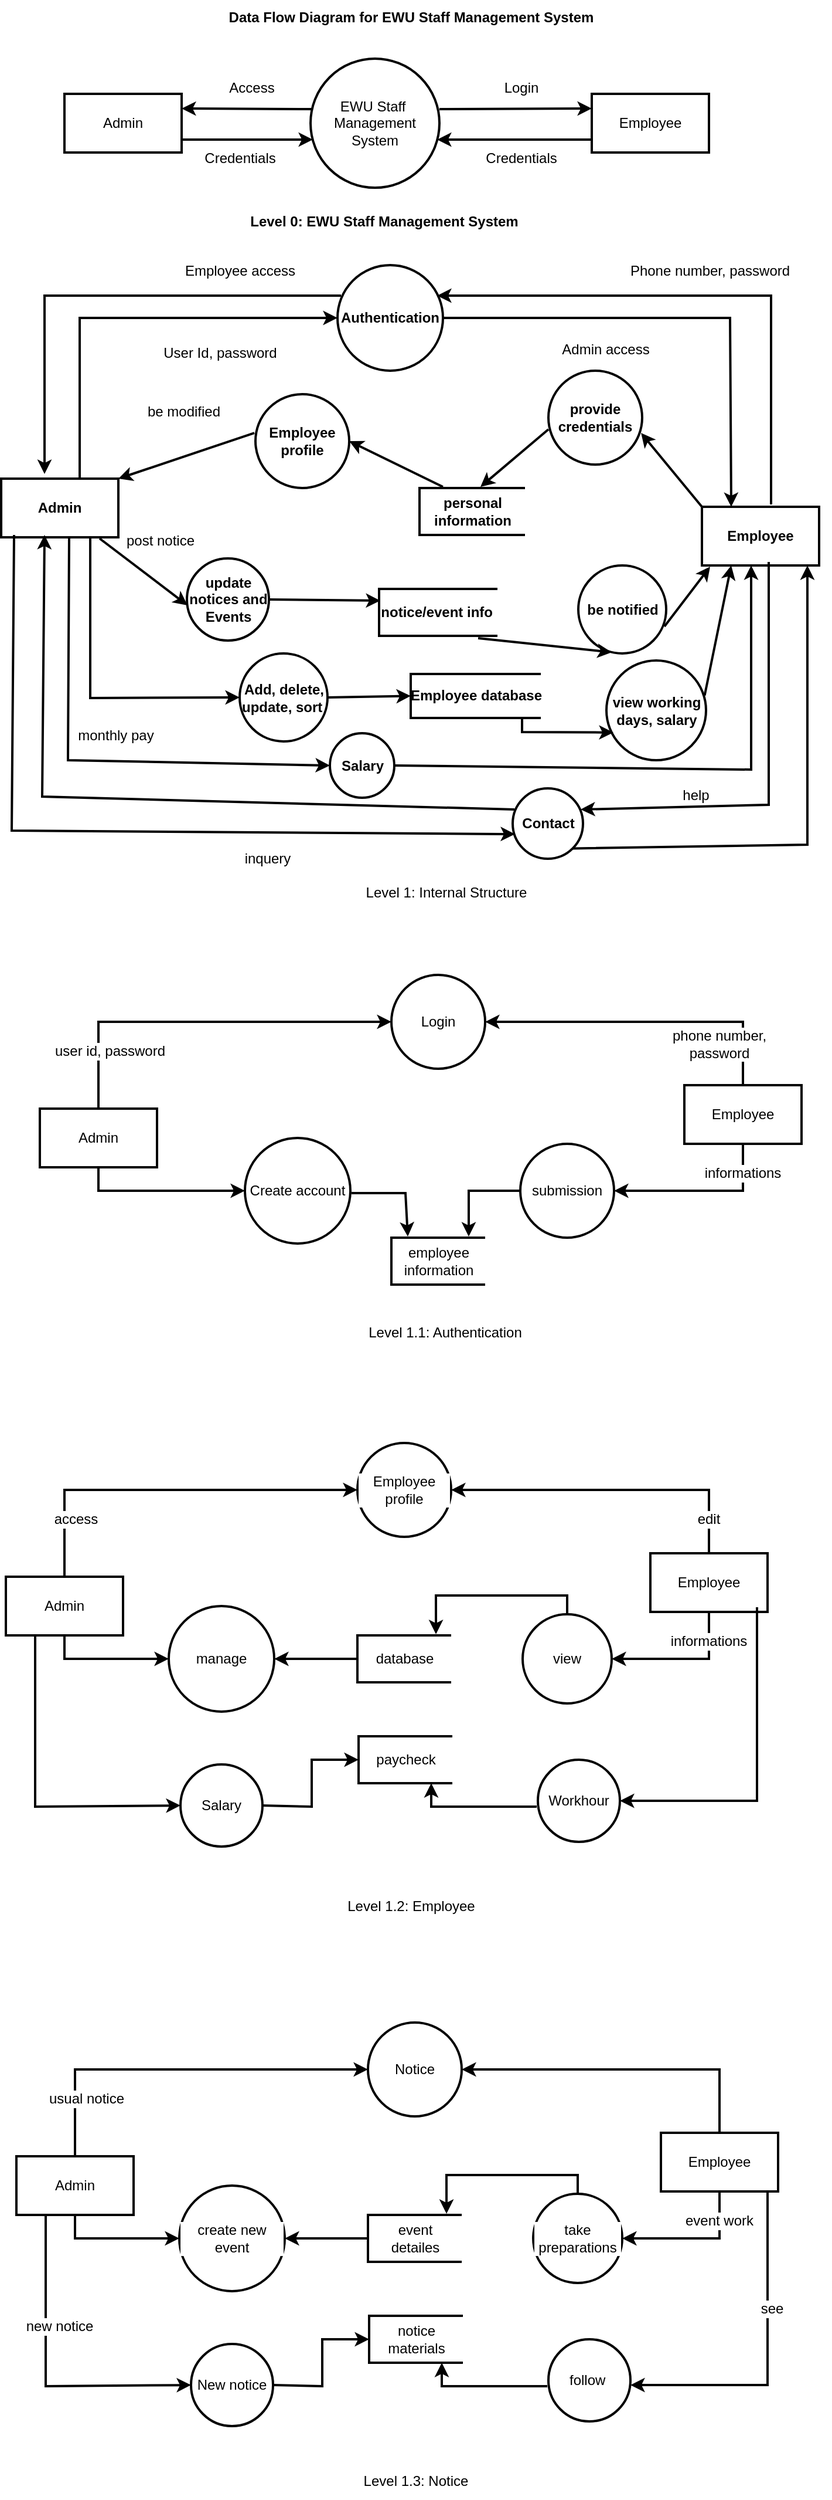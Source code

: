 <mxfile version="20.8.5" type="device"><diagram id="gzawYvTwqg9PDljMeigc" name="Page-1"><mxGraphModel dx="880" dy="484" grid="0" gridSize="10" guides="1" tooltips="1" connect="1" arrows="1" fold="1" page="0" pageScale="1" pageWidth="827" pageHeight="1169" math="0" shadow="0"><root><mxCell id="0"/><mxCell id="1" parent="0"/><mxCell id="WjV7k6JQDoXVf6WqSaUS-1" value="EWU Staff&amp;nbsp;&lt;br&gt;Management&lt;br&gt;System" style="ellipse;whiteSpace=wrap;html=1;aspect=fixed;strokeWidth=2;" parent="1" vertex="1"><mxGeometry x="349" y="80" width="110" height="110" as="geometry"/></mxCell><mxCell id="WjV7k6JQDoXVf6WqSaUS-2" value="Admin" style="rounded=0;whiteSpace=wrap;html=1;strokeWidth=2;" parent="1" vertex="1"><mxGeometry x="139" y="110" width="100" height="50" as="geometry"/></mxCell><mxCell id="WjV7k6JQDoXVf6WqSaUS-3" value="Employee" style="rounded=0;whiteSpace=wrap;html=1;strokeWidth=2;" parent="1" vertex="1"><mxGeometry x="589" y="110" width="100" height="50" as="geometry"/></mxCell><mxCell id="WjV7k6JQDoXVf6WqSaUS-4" value="" style="endArrow=classic;html=1;rounded=0;entryX=1;entryY=0.25;entryDx=0;entryDy=0;exitX=0.009;exitY=0.391;exitDx=0;exitDy=0;exitPerimeter=0;strokeWidth=2;" parent="1" source="WjV7k6JQDoXVf6WqSaUS-1" target="WjV7k6JQDoXVf6WqSaUS-2" edge="1"><mxGeometry width="50" height="50" relative="1" as="geometry"><mxPoint x="239" y="230" as="sourcePoint"/><mxPoint x="289" y="180" as="targetPoint"/></mxGeometry></mxCell><mxCell id="WjV7k6JQDoXVf6WqSaUS-5" value="" style="endArrow=classic;html=1;rounded=0;entryX=0;entryY=0.627;entryDx=0;entryDy=0;entryPerimeter=0;strokeWidth=2;" parent="1" edge="1"><mxGeometry width="50" height="50" relative="1" as="geometry"><mxPoint x="239" y="149" as="sourcePoint"/><mxPoint x="351" y="148.97" as="targetPoint"/></mxGeometry></mxCell><mxCell id="WjV7k6JQDoXVf6WqSaUS-6" value="" style="endArrow=classic;html=1;rounded=0;exitX=1.018;exitY=0.391;exitDx=0;exitDy=0;entryX=0;entryY=0.25;entryDx=0;entryDy=0;exitPerimeter=0;strokeWidth=2;" parent="1" target="WjV7k6JQDoXVf6WqSaUS-3" edge="1"><mxGeometry width="50" height="50" relative="1" as="geometry"><mxPoint x="458.98" y="123.01" as="sourcePoint"/><mxPoint x="587" y="122.5" as="targetPoint"/></mxGeometry></mxCell><mxCell id="WjV7k6JQDoXVf6WqSaUS-7" value="" style="endArrow=classic;html=1;rounded=0;entryX=1.009;entryY=0.636;entryDx=0;entryDy=0;entryPerimeter=0;strokeWidth=2;" parent="1" edge="1"><mxGeometry width="50" height="50" relative="1" as="geometry"><mxPoint x="589" y="149" as="sourcePoint"/><mxPoint x="456.99" y="148.96" as="targetPoint"/></mxGeometry></mxCell><mxCell id="WjV7k6JQDoXVf6WqSaUS-8" value="Access" style="text;strokeColor=none;align=center;fillColor=none;html=1;verticalAlign=middle;whiteSpace=wrap;rounded=0;strokeWidth=2;" parent="1" vertex="1"><mxGeometry x="269" y="90" width="60" height="30" as="geometry"/></mxCell><mxCell id="WjV7k6JQDoXVf6WqSaUS-9" value="Credentials" style="text;strokeColor=none;align=center;fillColor=none;html=1;verticalAlign=middle;whiteSpace=wrap;rounded=0;strokeWidth=2;" parent="1" vertex="1"><mxGeometry x="259" y="150" width="60" height="30" as="geometry"/></mxCell><mxCell id="WjV7k6JQDoXVf6WqSaUS-10" value="Credentials" style="text;strokeColor=none;align=center;fillColor=none;html=1;verticalAlign=middle;whiteSpace=wrap;rounded=0;strokeWidth=2;" parent="1" vertex="1"><mxGeometry x="499" y="150" width="60" height="30" as="geometry"/></mxCell><mxCell id="WjV7k6JQDoXVf6WqSaUS-11" value="Login" style="text;strokeColor=none;align=center;fillColor=none;html=1;verticalAlign=middle;whiteSpace=wrap;rounded=0;strokeWidth=2;" parent="1" vertex="1"><mxGeometry x="499" y="90" width="60" height="30" as="geometry"/></mxCell><mxCell id="WjV7k6JQDoXVf6WqSaUS-12" value="&lt;b&gt;Level 0: EWU Staff Management System&lt;/b&gt;" style="text;strokeColor=none;align=center;fillColor=none;html=1;verticalAlign=middle;whiteSpace=wrap;rounded=0;strokeWidth=2;" parent="1" vertex="1"><mxGeometry x="257" y="204" width="310" height="30" as="geometry"/></mxCell><mxCell id="IpcoYIFXdkJdbdmJasWu-25" value="Admin" style="rounded=0;whiteSpace=wrap;html=1;strokeWidth=2;" parent="1" vertex="1"><mxGeometry x="118" y="975" width="100" height="50" as="geometry"/></mxCell><mxCell id="IpcoYIFXdkJdbdmJasWu-31" value="Level 1.1: Authentication" style="text;strokeColor=none;align=center;fillColor=none;html=1;verticalAlign=middle;whiteSpace=wrap;rounded=0;strokeWidth=2;" parent="1" vertex="1"><mxGeometry x="309" y="1151" width="310" height="30" as="geometry"/></mxCell><mxCell id="IpcoYIFXdkJdbdmJasWu-58" value="Login" style="ellipse;whiteSpace=wrap;html=1;aspect=fixed;labelBackgroundColor=#FFFFFF;strokeWidth=2;" parent="1" vertex="1"><mxGeometry x="418" y="861" width="80" height="80" as="geometry"/></mxCell><mxCell id="IpcoYIFXdkJdbdmJasWu-59" value="Create account" style="ellipse;whiteSpace=wrap;html=1;aspect=fixed;labelBackgroundColor=#FFFFFF;strokeWidth=2;" parent="1" vertex="1"><mxGeometry x="293" y="1000" width="90" height="90" as="geometry"/></mxCell><mxCell id="IpcoYIFXdkJdbdmJasWu-60" value="Employee" style="rounded=0;whiteSpace=wrap;html=1;strokeWidth=2;" parent="1" vertex="1"><mxGeometry x="668" y="955" width="100" height="50" as="geometry"/></mxCell><mxCell id="IpcoYIFXdkJdbdmJasWu-61" value="" style="endArrow=classic;html=1;rounded=0;exitX=0.5;exitY=0;exitDx=0;exitDy=0;entryX=0;entryY=0.5;entryDx=0;entryDy=0;strokeWidth=2;" parent="1" source="IpcoYIFXdkJdbdmJasWu-25" target="IpcoYIFXdkJdbdmJasWu-58" edge="1"><mxGeometry width="50" height="50" relative="1" as="geometry"><mxPoint x="248" y="1105" as="sourcePoint"/><mxPoint x="358" y="925" as="targetPoint"/><Array as="points"><mxPoint x="168" y="901"/></Array></mxGeometry></mxCell><mxCell id="IpcoYIFXdkJdbdmJasWu-62" value="" style="endArrow=classic;html=1;rounded=0;exitX=0.5;exitY=1;exitDx=0;exitDy=0;entryX=0;entryY=0.5;entryDx=0;entryDy=0;strokeWidth=2;" parent="1" source="IpcoYIFXdkJdbdmJasWu-25" target="IpcoYIFXdkJdbdmJasWu-59" edge="1"><mxGeometry width="50" height="50" relative="1" as="geometry"><mxPoint x="156" y="1135" as="sourcePoint"/><mxPoint x="236" y="1085" as="targetPoint"/><Array as="points"><mxPoint x="168" y="1045"/></Array></mxGeometry></mxCell><mxCell id="IpcoYIFXdkJdbdmJasWu-63" value="" style="endArrow=classic;html=1;rounded=0;exitX=0.5;exitY=1;exitDx=0;exitDy=0;entryX=1;entryY=0.5;entryDx=0;entryDy=0;strokeWidth=2;" parent="1" source="IpcoYIFXdkJdbdmJasWu-60" target="IpcoYIFXdkJdbdmJasWu-67" edge="1"><mxGeometry width="50" height="50" relative="1" as="geometry"><mxPoint x="706" y="1140" as="sourcePoint"/><mxPoint x="786" y="1090" as="targetPoint"/><Array as="points"><mxPoint x="718" y="1045"/></Array></mxGeometry></mxCell><mxCell id="IpcoYIFXdkJdbdmJasWu-64" value="" style="endArrow=classic;html=1;rounded=0;strokeWidth=2;" parent="1" edge="1"><mxGeometry width="50" height="50" relative="1" as="geometry"><mxPoint x="430" y="1047" as="sourcePoint"/><mxPoint x="432" y="1084" as="targetPoint"/><Array as="points"><mxPoint x="384" y="1047"/><mxPoint x="430" y="1047"/></Array></mxGeometry></mxCell><mxCell id="IpcoYIFXdkJdbdmJasWu-65" value="user id, password" style="text;strokeColor=none;align=center;fillColor=none;html=1;verticalAlign=middle;whiteSpace=wrap;rounded=0;labelBackgroundColor=#FFFFFF;strokeWidth=2;" parent="1" vertex="1"><mxGeometry x="128" y="911" width="100" height="30" as="geometry"/></mxCell><mxCell id="IpcoYIFXdkJdbdmJasWu-67" value="submission" style="ellipse;whiteSpace=wrap;html=1;aspect=fixed;labelBackgroundColor=#FFFFFF;strokeWidth=2;" parent="1" vertex="1"><mxGeometry x="528" y="1005" width="80" height="80" as="geometry"/></mxCell><mxCell id="IpcoYIFXdkJdbdmJasWu-68" value="employee &lt;br&gt;information" style="strokeWidth=2;html=1;shape=mxgraph.flowchart.annotation_1;align=center;pointerEvents=1;labelBackgroundColor=#FFFFFF;" parent="1" vertex="1"><mxGeometry x="418" y="1085" width="80" height="40" as="geometry"/></mxCell><mxCell id="IpcoYIFXdkJdbdmJasWu-69" value="" style="endArrow=classic;html=1;rounded=0;entryX=0.825;entryY=-0.025;entryDx=0;entryDy=0;entryPerimeter=0;exitX=0;exitY=0.5;exitDx=0;exitDy=0;strokeWidth=2;" parent="1" source="IpcoYIFXdkJdbdmJasWu-67" target="IpcoYIFXdkJdbdmJasWu-68" edge="1"><mxGeometry width="50" height="50" relative="1" as="geometry"><mxPoint x="166" y="1175" as="sourcePoint"/><mxPoint x="246" y="1125" as="targetPoint"/><Array as="points"><mxPoint x="484" y="1045"/></Array></mxGeometry></mxCell><mxCell id="IpcoYIFXdkJdbdmJasWu-70" value="" style="endArrow=classic;html=1;rounded=0;exitX=0.5;exitY=0;exitDx=0;exitDy=0;entryX=1;entryY=0.5;entryDx=0;entryDy=0;strokeWidth=2;" parent="1" source="IpcoYIFXdkJdbdmJasWu-60" target="IpcoYIFXdkJdbdmJasWu-58" edge="1"><mxGeometry width="50" height="50" relative="1" as="geometry"><mxPoint x="606" y="885" as="sourcePoint"/><mxPoint x="656" y="835" as="targetPoint"/><Array as="points"><mxPoint x="718" y="901"/></Array></mxGeometry></mxCell><mxCell id="IpcoYIFXdkJdbdmJasWu-71" value="phone number, password" style="text;strokeColor=none;align=center;fillColor=none;html=1;verticalAlign=middle;whiteSpace=wrap;rounded=0;labelBackgroundColor=#FFFFFF;strokeWidth=2;" parent="1" vertex="1"><mxGeometry x="648" y="905" width="100" height="30" as="geometry"/></mxCell><mxCell id="IpcoYIFXdkJdbdmJasWu-72" value="informations" style="text;strokeColor=none;align=center;fillColor=none;html=1;verticalAlign=middle;whiteSpace=wrap;rounded=0;labelBackgroundColor=#FFFFFF;strokeWidth=2;" parent="1" vertex="1"><mxGeometry x="668" y="1015" width="100" height="30" as="geometry"/></mxCell><mxCell id="IpcoYIFXdkJdbdmJasWu-74" value="Admin" style="rounded=0;whiteSpace=wrap;html=1;strokeWidth=2;" parent="1" vertex="1"><mxGeometry x="89" y="1374" width="100" height="50" as="geometry"/></mxCell><mxCell id="IpcoYIFXdkJdbdmJasWu-75" value="Level 1.2: Employee" style="text;strokeColor=none;align=center;fillColor=none;html=1;verticalAlign=middle;whiteSpace=wrap;rounded=0;strokeWidth=2;" parent="1" vertex="1"><mxGeometry x="335" y="1640" width="200" height="30" as="geometry"/></mxCell><mxCell id="IpcoYIFXdkJdbdmJasWu-76" value="Employee profile" style="ellipse;whiteSpace=wrap;html=1;aspect=fixed;labelBackgroundColor=#FFFFFF;strokeWidth=2;" parent="1" vertex="1"><mxGeometry x="389" y="1260" width="80" height="80" as="geometry"/></mxCell><mxCell id="IpcoYIFXdkJdbdmJasWu-77" value="manage" style="ellipse;whiteSpace=wrap;html=1;aspect=fixed;labelBackgroundColor=#FFFFFF;strokeWidth=2;" parent="1" vertex="1"><mxGeometry x="228" y="1399" width="90" height="90" as="geometry"/></mxCell><mxCell id="IpcoYIFXdkJdbdmJasWu-78" value="Employee" style="rounded=0;whiteSpace=wrap;html=1;strokeWidth=2;" parent="1" vertex="1"><mxGeometry x="639" y="1354" width="100" height="50" as="geometry"/></mxCell><mxCell id="IpcoYIFXdkJdbdmJasWu-79" value="" style="endArrow=classic;html=1;rounded=0;exitX=0.5;exitY=0;exitDx=0;exitDy=0;entryX=0;entryY=0.5;entryDx=0;entryDy=0;strokeWidth=2;" parent="1" source="IpcoYIFXdkJdbdmJasWu-74" target="IpcoYIFXdkJdbdmJasWu-76" edge="1"><mxGeometry width="50" height="50" relative="1" as="geometry"><mxPoint x="219" y="1504" as="sourcePoint"/><mxPoint x="329" y="1324" as="targetPoint"/><Array as="points"><mxPoint x="139" y="1300"/></Array></mxGeometry></mxCell><mxCell id="IpcoYIFXdkJdbdmJasWu-80" value="" style="endArrow=classic;html=1;rounded=0;exitX=0.5;exitY=1;exitDx=0;exitDy=0;entryX=0;entryY=0.5;entryDx=0;entryDy=0;strokeWidth=2;" parent="1" source="IpcoYIFXdkJdbdmJasWu-74" target="IpcoYIFXdkJdbdmJasWu-77" edge="1"><mxGeometry width="50" height="50" relative="1" as="geometry"><mxPoint x="127" y="1534" as="sourcePoint"/><mxPoint x="207" y="1484" as="targetPoint"/><Array as="points"><mxPoint x="139" y="1444"/></Array></mxGeometry></mxCell><mxCell id="IpcoYIFXdkJdbdmJasWu-81" value="" style="endArrow=classic;html=1;rounded=0;exitX=0.5;exitY=1;exitDx=0;exitDy=0;entryX=1;entryY=0.5;entryDx=0;entryDy=0;strokeWidth=2;" parent="1" source="IpcoYIFXdkJdbdmJasWu-78" target="IpcoYIFXdkJdbdmJasWu-84" edge="1"><mxGeometry width="50" height="50" relative="1" as="geometry"><mxPoint x="677" y="1539" as="sourcePoint"/><mxPoint x="757" y="1489" as="targetPoint"/><Array as="points"><mxPoint x="689" y="1444"/></Array></mxGeometry></mxCell><mxCell id="IpcoYIFXdkJdbdmJasWu-82" value="" style="endArrow=classic;html=1;rounded=0;entryX=1;entryY=0.5;entryDx=0;entryDy=0;exitX=0;exitY=0.5;exitDx=0;exitDy=0;exitPerimeter=0;strokeWidth=2;" parent="1" source="IpcoYIFXdkJdbdmJasWu-85" target="IpcoYIFXdkJdbdmJasWu-77" edge="1"><mxGeometry width="50" height="50" relative="1" as="geometry"><mxPoint x="401" y="1444" as="sourcePoint"/><mxPoint x="329" y="1524" as="targetPoint"/><Array as="points"/></mxGeometry></mxCell><mxCell id="IpcoYIFXdkJdbdmJasWu-83" value="access" style="text;strokeColor=none;align=center;fillColor=none;html=1;verticalAlign=middle;whiteSpace=wrap;rounded=0;labelBackgroundColor=#FFFFFF;strokeWidth=2;" parent="1" vertex="1"><mxGeometry x="99" y="1310" width="100" height="30" as="geometry"/></mxCell><mxCell id="IpcoYIFXdkJdbdmJasWu-84" value="view" style="ellipse;whiteSpace=wrap;html=1;aspect=fixed;labelBackgroundColor=#FFFFFF;strokeWidth=2;" parent="1" vertex="1"><mxGeometry x="530" y="1406" width="76" height="76" as="geometry"/></mxCell><mxCell id="IpcoYIFXdkJdbdmJasWu-85" value="database" style="strokeWidth=2;html=1;shape=mxgraph.flowchart.annotation_1;align=center;pointerEvents=1;labelBackgroundColor=#FFFFFF;" parent="1" vertex="1"><mxGeometry x="389" y="1424" width="80" height="40" as="geometry"/></mxCell><mxCell id="IpcoYIFXdkJdbdmJasWu-86" value="" style="endArrow=classic;html=1;rounded=0;exitX=0.5;exitY=0;exitDx=0;exitDy=0;entryX=0.838;entryY=-0.025;entryDx=0;entryDy=0;entryPerimeter=0;strokeWidth=2;" parent="1" source="IpcoYIFXdkJdbdmJasWu-84" target="IpcoYIFXdkJdbdmJasWu-85" edge="1"><mxGeometry width="50" height="50" relative="1" as="geometry"><mxPoint x="137" y="1574" as="sourcePoint"/><mxPoint x="480" y="1460" as="targetPoint"/><Array as="points"><mxPoint x="568" y="1390"/><mxPoint x="456" y="1390"/></Array></mxGeometry></mxCell><mxCell id="IpcoYIFXdkJdbdmJasWu-87" value="" style="endArrow=classic;html=1;rounded=0;exitX=0.5;exitY=0;exitDx=0;exitDy=0;entryX=1;entryY=0.5;entryDx=0;entryDy=0;strokeWidth=2;" parent="1" source="IpcoYIFXdkJdbdmJasWu-78" target="IpcoYIFXdkJdbdmJasWu-76" edge="1"><mxGeometry width="50" height="50" relative="1" as="geometry"><mxPoint x="577" y="1284" as="sourcePoint"/><mxPoint x="627" y="1234" as="targetPoint"/><Array as="points"><mxPoint x="689" y="1300"/></Array></mxGeometry></mxCell><mxCell id="IpcoYIFXdkJdbdmJasWu-88" value="edit" style="text;strokeColor=none;align=center;fillColor=none;html=1;verticalAlign=middle;whiteSpace=wrap;rounded=0;labelBackgroundColor=#FFFFFF;strokeWidth=2;" parent="1" vertex="1"><mxGeometry x="639" y="1310" width="100" height="30" as="geometry"/></mxCell><mxCell id="IpcoYIFXdkJdbdmJasWu-89" value="informations" style="text;strokeColor=none;align=center;fillColor=none;html=1;verticalAlign=middle;whiteSpace=wrap;rounded=0;labelBackgroundColor=#FFFFFF;strokeWidth=2;" parent="1" vertex="1"><mxGeometry x="639" y="1414" width="100" height="30" as="geometry"/></mxCell><mxCell id="IpcoYIFXdkJdbdmJasWu-90" value="paycheck" style="strokeWidth=2;html=1;shape=mxgraph.flowchart.annotation_1;align=center;pointerEvents=1;labelBackgroundColor=#FFFFFF;" parent="1" vertex="1"><mxGeometry x="390" y="1510" width="80" height="40" as="geometry"/></mxCell><mxCell id="IpcoYIFXdkJdbdmJasWu-91" value="Salary" style="ellipse;whiteSpace=wrap;html=1;aspect=fixed;labelBackgroundColor=#FFFFFF;strokeWidth=2;" parent="1" vertex="1"><mxGeometry x="238" y="1534" width="70" height="70" as="geometry"/></mxCell><mxCell id="IpcoYIFXdkJdbdmJasWu-92" value="Workhour" style="ellipse;whiteSpace=wrap;html=1;aspect=fixed;labelBackgroundColor=#FFFFFF;strokeWidth=2;" parent="1" vertex="1"><mxGeometry x="543" y="1530" width="70" height="70" as="geometry"/></mxCell><mxCell id="IpcoYIFXdkJdbdmJasWu-93" value="" style="endArrow=classic;html=1;rounded=0;exitX=0.25;exitY=1;exitDx=0;exitDy=0;entryX=0;entryY=0.5;entryDx=0;entryDy=0;strokeWidth=2;" parent="1" source="IpcoYIFXdkJdbdmJasWu-74" target="IpcoYIFXdkJdbdmJasWu-91" edge="1"><mxGeometry width="50" height="50" relative="1" as="geometry"><mxPoint x="50" y="1600" as="sourcePoint"/><mxPoint x="70" y="1540" as="targetPoint"/><Array as="points"><mxPoint x="114" y="1570"/></Array></mxGeometry></mxCell><mxCell id="IpcoYIFXdkJdbdmJasWu-94" value="" style="endArrow=classic;html=1;rounded=0;entryX=1;entryY=0.5;entryDx=0;entryDy=0;strokeWidth=2;" parent="1" target="IpcoYIFXdkJdbdmJasWu-92" edge="1"><mxGeometry width="50" height="50" relative="1" as="geometry"><mxPoint x="730" y="1400" as="sourcePoint"/><mxPoint x="739" y="1540" as="targetPoint"/><Array as="points"><mxPoint x="730" y="1565"/></Array></mxGeometry></mxCell><mxCell id="IpcoYIFXdkJdbdmJasWu-95" value="" style="endArrow=classic;html=1;rounded=0;strokeWidth=2;" parent="1" edge="1"><mxGeometry x="0.2" y="-19" width="50" height="50" relative="1" as="geometry"><mxPoint x="542" y="1570" as="sourcePoint"/><mxPoint x="452" y="1550" as="targetPoint"/><Array as="points"><mxPoint x="452" y="1570"/></Array><mxPoint as="offset"/></mxGeometry></mxCell><mxCell id="IpcoYIFXdkJdbdmJasWu-96" value="" style="endArrow=classic;html=1;rounded=0;exitX=1;exitY=0.5;exitDx=0;exitDy=0;entryX=0;entryY=0.5;entryDx=0;entryDy=0;entryPerimeter=0;strokeWidth=2;" parent="1" source="IpcoYIFXdkJdbdmJasWu-91" target="IpcoYIFXdkJdbdmJasWu-90" edge="1"><mxGeometry width="50" height="50" relative="1" as="geometry"><mxPoint x="380" y="1630" as="sourcePoint"/><mxPoint x="400" y="1570" as="targetPoint"/><Array as="points"><mxPoint x="350" y="1570"/><mxPoint x="350" y="1530"/></Array></mxGeometry></mxCell><mxCell id="IpcoYIFXdkJdbdmJasWu-97" value="Admin" style="rounded=0;whiteSpace=wrap;html=1;strokeWidth=2;" parent="1" vertex="1"><mxGeometry x="98" y="1868" width="100" height="50" as="geometry"/></mxCell><mxCell id="IpcoYIFXdkJdbdmJasWu-98" value="Level 1.3: Notice" style="text;strokeColor=none;align=center;fillColor=none;html=1;verticalAlign=middle;whiteSpace=wrap;rounded=0;strokeWidth=2;" parent="1" vertex="1"><mxGeometry x="339" y="2130" width="200" height="30" as="geometry"/></mxCell><mxCell id="IpcoYIFXdkJdbdmJasWu-99" value="Notice" style="ellipse;whiteSpace=wrap;html=1;aspect=fixed;labelBackgroundColor=#FFFFFF;strokeWidth=2;" parent="1" vertex="1"><mxGeometry x="398" y="1754" width="80" height="80" as="geometry"/></mxCell><mxCell id="IpcoYIFXdkJdbdmJasWu-100" value="create new event" style="ellipse;whiteSpace=wrap;html=1;aspect=fixed;labelBackgroundColor=#FFFFFF;strokeWidth=2;" parent="1" vertex="1"><mxGeometry x="237" y="1893" width="90" height="90" as="geometry"/></mxCell><mxCell id="IpcoYIFXdkJdbdmJasWu-101" value="Employee" style="rounded=0;whiteSpace=wrap;html=1;strokeWidth=2;" parent="1" vertex="1"><mxGeometry x="648" y="1848" width="100" height="50" as="geometry"/></mxCell><mxCell id="IpcoYIFXdkJdbdmJasWu-102" value="" style="endArrow=classic;html=1;rounded=0;exitX=0.5;exitY=0;exitDx=0;exitDy=0;entryX=0;entryY=0.5;entryDx=0;entryDy=0;strokeWidth=2;" parent="1" source="IpcoYIFXdkJdbdmJasWu-97" target="IpcoYIFXdkJdbdmJasWu-99" edge="1"><mxGeometry width="50" height="50" relative="1" as="geometry"><mxPoint x="228" y="1998" as="sourcePoint"/><mxPoint x="338" y="1818" as="targetPoint"/><Array as="points"><mxPoint x="148" y="1794"/></Array></mxGeometry></mxCell><mxCell id="IpcoYIFXdkJdbdmJasWu-103" value="" style="endArrow=classic;html=1;rounded=0;exitX=0.5;exitY=1;exitDx=0;exitDy=0;entryX=0;entryY=0.5;entryDx=0;entryDy=0;strokeWidth=2;" parent="1" source="IpcoYIFXdkJdbdmJasWu-97" target="IpcoYIFXdkJdbdmJasWu-100" edge="1"><mxGeometry width="50" height="50" relative="1" as="geometry"><mxPoint x="136" y="2028" as="sourcePoint"/><mxPoint x="216" y="1978" as="targetPoint"/><Array as="points"><mxPoint x="148" y="1938"/></Array></mxGeometry></mxCell><mxCell id="IpcoYIFXdkJdbdmJasWu-104" value="" style="endArrow=classic;html=1;rounded=0;exitX=0.5;exitY=1;exitDx=0;exitDy=0;entryX=1;entryY=0.5;entryDx=0;entryDy=0;strokeWidth=2;" parent="1" source="IpcoYIFXdkJdbdmJasWu-101" target="IpcoYIFXdkJdbdmJasWu-107" edge="1"><mxGeometry width="50" height="50" relative="1" as="geometry"><mxPoint x="686" y="2033" as="sourcePoint"/><mxPoint x="766" y="1983" as="targetPoint"/><Array as="points"><mxPoint x="698" y="1938"/></Array></mxGeometry></mxCell><mxCell id="IpcoYIFXdkJdbdmJasWu-105" value="" style="endArrow=classic;html=1;rounded=0;entryX=1;entryY=0.5;entryDx=0;entryDy=0;exitX=0;exitY=0.5;exitDx=0;exitDy=0;exitPerimeter=0;strokeWidth=2;" parent="1" source="IpcoYIFXdkJdbdmJasWu-108" target="IpcoYIFXdkJdbdmJasWu-100" edge="1"><mxGeometry width="50" height="50" relative="1" as="geometry"><mxPoint x="410" y="1938" as="sourcePoint"/><mxPoint x="338" y="2018" as="targetPoint"/><Array as="points"/></mxGeometry></mxCell><mxCell id="IpcoYIFXdkJdbdmJasWu-106" value="usual notice" style="text;strokeColor=none;align=center;fillColor=none;html=1;verticalAlign=middle;whiteSpace=wrap;rounded=0;labelBackgroundColor=#FFFFFF;strokeWidth=2;" parent="1" vertex="1"><mxGeometry x="108" y="1804" width="100" height="30" as="geometry"/></mxCell><mxCell id="IpcoYIFXdkJdbdmJasWu-107" value="take preparations" style="ellipse;whiteSpace=wrap;html=1;aspect=fixed;labelBackgroundColor=#FFFFFF;strokeWidth=2;" parent="1" vertex="1"><mxGeometry x="539" y="1900" width="76" height="76" as="geometry"/></mxCell><mxCell id="IpcoYIFXdkJdbdmJasWu-108" value="event &lt;br&gt;detailes" style="strokeWidth=2;html=1;shape=mxgraph.flowchart.annotation_1;align=center;pointerEvents=1;labelBackgroundColor=#FFFFFF;" parent="1" vertex="1"><mxGeometry x="398" y="1918" width="80" height="40" as="geometry"/></mxCell><mxCell id="IpcoYIFXdkJdbdmJasWu-109" value="" style="endArrow=classic;html=1;rounded=0;exitX=0.5;exitY=0;exitDx=0;exitDy=0;entryX=0.838;entryY=-0.025;entryDx=0;entryDy=0;entryPerimeter=0;strokeWidth=2;" parent="1" source="IpcoYIFXdkJdbdmJasWu-107" target="IpcoYIFXdkJdbdmJasWu-108" edge="1"><mxGeometry width="50" height="50" relative="1" as="geometry"><mxPoint x="146" y="2068" as="sourcePoint"/><mxPoint x="489" y="1954" as="targetPoint"/><Array as="points"><mxPoint x="577" y="1884"/><mxPoint x="465" y="1884"/></Array></mxGeometry></mxCell><mxCell id="IpcoYIFXdkJdbdmJasWu-110" value="" style="endArrow=classic;html=1;rounded=0;exitX=0.5;exitY=0;exitDx=0;exitDy=0;entryX=1;entryY=0.5;entryDx=0;entryDy=0;strokeWidth=2;" parent="1" source="IpcoYIFXdkJdbdmJasWu-101" target="IpcoYIFXdkJdbdmJasWu-99" edge="1"><mxGeometry width="50" height="50" relative="1" as="geometry"><mxPoint x="586" y="1778" as="sourcePoint"/><mxPoint x="636" y="1728" as="targetPoint"/><Array as="points"><mxPoint x="698" y="1794"/></Array></mxGeometry></mxCell><mxCell id="IpcoYIFXdkJdbdmJasWu-112" value="event work" style="text;strokeColor=none;align=center;fillColor=none;html=1;verticalAlign=middle;whiteSpace=wrap;rounded=0;labelBackgroundColor=#FFFFFF;strokeWidth=2;" parent="1" vertex="1"><mxGeometry x="648" y="1908" width="100" height="30" as="geometry"/></mxCell><mxCell id="IpcoYIFXdkJdbdmJasWu-113" value="notice &lt;br&gt;materials" style="strokeWidth=2;html=1;shape=mxgraph.flowchart.annotation_1;align=center;pointerEvents=1;labelBackgroundColor=#FFFFFF;" parent="1" vertex="1"><mxGeometry x="399" y="2004" width="80" height="40" as="geometry"/></mxCell><mxCell id="IpcoYIFXdkJdbdmJasWu-114" value="New notice" style="ellipse;whiteSpace=wrap;html=1;aspect=fixed;labelBackgroundColor=#FFFFFF;strokeWidth=2;" parent="1" vertex="1"><mxGeometry x="247" y="2028" width="70" height="70" as="geometry"/></mxCell><mxCell id="IpcoYIFXdkJdbdmJasWu-115" value="follow&amp;nbsp;" style="ellipse;whiteSpace=wrap;html=1;aspect=fixed;labelBackgroundColor=#FFFFFF;strokeWidth=2;" parent="1" vertex="1"><mxGeometry x="552" y="2024" width="70" height="70" as="geometry"/></mxCell><mxCell id="IpcoYIFXdkJdbdmJasWu-116" value="" style="endArrow=classic;html=1;rounded=0;exitX=0.25;exitY=1;exitDx=0;exitDy=0;entryX=0;entryY=0.5;entryDx=0;entryDy=0;strokeWidth=2;" parent="1" source="IpcoYIFXdkJdbdmJasWu-97" target="IpcoYIFXdkJdbdmJasWu-114" edge="1"><mxGeometry width="50" height="50" relative="1" as="geometry"><mxPoint x="59" y="2094" as="sourcePoint"/><mxPoint x="79" y="2034" as="targetPoint"/><Array as="points"><mxPoint x="123" y="2064"/></Array></mxGeometry></mxCell><mxCell id="IpcoYIFXdkJdbdmJasWu-117" value="" style="endArrow=classic;html=1;rounded=0;entryX=1;entryY=0.5;entryDx=0;entryDy=0;strokeWidth=2;" parent="1" edge="1"><mxGeometry width="50" height="50" relative="1" as="geometry"><mxPoint x="739" y="1898" as="sourcePoint"/><mxPoint x="622" y="2063" as="targetPoint"/><Array as="points"><mxPoint x="739" y="2063"/></Array></mxGeometry></mxCell><mxCell id="IpcoYIFXdkJdbdmJasWu-118" value="" style="endArrow=classic;html=1;rounded=0;strokeWidth=2;" parent="1" edge="1"><mxGeometry x="0.2" y="-19" width="50" height="50" relative="1" as="geometry"><mxPoint x="551" y="2064" as="sourcePoint"/><mxPoint x="461" y="2044" as="targetPoint"/><Array as="points"><mxPoint x="461" y="2064"/></Array><mxPoint as="offset"/></mxGeometry></mxCell><mxCell id="IpcoYIFXdkJdbdmJasWu-119" value="" style="endArrow=classic;html=1;rounded=0;exitX=1;exitY=0.5;exitDx=0;exitDy=0;entryX=0;entryY=0.5;entryDx=0;entryDy=0;entryPerimeter=0;strokeWidth=2;" parent="1" source="IpcoYIFXdkJdbdmJasWu-114" target="IpcoYIFXdkJdbdmJasWu-113" edge="1"><mxGeometry width="50" height="50" relative="1" as="geometry"><mxPoint x="389" y="2124" as="sourcePoint"/><mxPoint x="409" y="2064" as="targetPoint"/><Array as="points"><mxPoint x="359" y="2064"/><mxPoint x="359" y="2024"/></Array></mxGeometry></mxCell><mxCell id="IpcoYIFXdkJdbdmJasWu-120" value="see" style="text;strokeColor=none;align=center;fillColor=none;html=1;verticalAlign=middle;whiteSpace=wrap;rounded=0;labelBackgroundColor=#FFFFFF;strokeWidth=2;" parent="1" vertex="1"><mxGeometry x="693" y="1983" width="100" height="30" as="geometry"/></mxCell><mxCell id="IpcoYIFXdkJdbdmJasWu-121" value="new notice" style="text;strokeColor=none;align=center;fillColor=none;html=1;verticalAlign=middle;whiteSpace=wrap;rounded=0;labelBackgroundColor=#FFFFFF;strokeWidth=2;" parent="1" vertex="1"><mxGeometry x="85" y="1998" width="100" height="30" as="geometry"/></mxCell><mxCell id="9tBWR8FxU8pqNal4OXbs-1" value="&lt;b style=&quot;border-color: var(--border-color);&quot;&gt;Data Flow Diagram for EWU Staff Management System&lt;/b&gt;" style="text;strokeColor=none;align=center;fillColor=none;html=1;verticalAlign=middle;whiteSpace=wrap;rounded=0;labelBackgroundColor=#FFFFFF;strokeWidth=2;" parent="1" vertex="1"><mxGeometry x="225" y="30" width="420" height="30" as="geometry"/></mxCell><mxCell id="nIHw7eHAc6wRmOBf_ncJ-2" value="&lt;b&gt;Authentication&lt;/b&gt;" style="ellipse;whiteSpace=wrap;html=1;aspect=fixed;strokeWidth=2;" parent="1" vertex="1"><mxGeometry x="372" y="256" width="90" height="90" as="geometry"/></mxCell><mxCell id="nIHw7eHAc6wRmOBf_ncJ-3" value="&lt;b&gt;Admin&lt;/b&gt;" style="rounded=0;whiteSpace=wrap;html=1;strokeWidth=2;" parent="1" vertex="1"><mxGeometry x="85" y="438" width="100" height="50" as="geometry"/></mxCell><mxCell id="nIHw7eHAc6wRmOBf_ncJ-4" value="" style="endArrow=classic;html=1;rounded=0;exitX=0.033;exitY=0.289;exitDx=0;exitDy=0;exitPerimeter=0;strokeWidth=2;" parent="1" source="nIHw7eHAc6wRmOBf_ncJ-2" edge="1"><mxGeometry width="50" height="50" relative="1" as="geometry"><mxPoint x="352" y="299" as="sourcePoint"/><mxPoint x="122" y="434" as="targetPoint"/><Array as="points"><mxPoint x="122" y="282"/></Array></mxGeometry></mxCell><mxCell id="nIHw7eHAc6wRmOBf_ncJ-5" value="" style="endArrow=classic;html=1;rounded=0;exitX=0.67;exitY=-0.02;exitDx=0;exitDy=0;exitPerimeter=0;entryX=0;entryY=0.5;entryDx=0;entryDy=0;strokeWidth=2;" parent="1" source="nIHw7eHAc6wRmOBf_ncJ-3" target="nIHw7eHAc6wRmOBf_ncJ-2" edge="1"><mxGeometry width="50" height="50" relative="1" as="geometry"><mxPoint x="172" y="386" as="sourcePoint"/><mxPoint x="372" y="316" as="targetPoint"/><Array as="points"><mxPoint x="152" y="301"/></Array></mxGeometry></mxCell><mxCell id="nIHw7eHAc6wRmOBf_ncJ-6" value="" style="endArrow=classic;html=1;rounded=0;exitX=1;exitY=0.5;exitDx=0;exitDy=0;entryX=0.25;entryY=0;entryDx=0;entryDy=0;strokeWidth=2;" parent="1" source="nIHw7eHAc6wRmOBf_ncJ-2" target="nIHw7eHAc6wRmOBf_ncJ-13" edge="1"><mxGeometry width="50" height="50" relative="1" as="geometry"><mxPoint x="512" y="299" as="sourcePoint"/><mxPoint x="552" y="301" as="targetPoint"/><Array as="points"><mxPoint x="707" y="301"/></Array></mxGeometry></mxCell><mxCell id="nIHw7eHAc6wRmOBf_ncJ-7" value="User Id, password" style="text;strokeColor=none;align=center;fillColor=none;html=1;verticalAlign=middle;whiteSpace=wrap;rounded=0;strokeWidth=2;" parent="1" vertex="1"><mxGeometry x="212" y="316" width="120" height="30" as="geometry"/></mxCell><mxCell id="nIHw7eHAc6wRmOBf_ncJ-8" value="Employee access" style="text;strokeColor=none;align=center;fillColor=none;html=1;verticalAlign=middle;whiteSpace=wrap;rounded=0;strokeWidth=2;" parent="1" vertex="1"><mxGeometry x="232" y="246" width="114" height="30" as="geometry"/></mxCell><mxCell id="nIHw7eHAc6wRmOBf_ncJ-9" value="&lt;b&gt;Employee profile&lt;/b&gt;" style="ellipse;whiteSpace=wrap;html=1;aspect=fixed;strokeWidth=2;" parent="1" vertex="1"><mxGeometry x="302" y="366" width="80" height="80" as="geometry"/></mxCell><mxCell id="nIHw7eHAc6wRmOBf_ncJ-10" value="&lt;b&gt;Contact&lt;/b&gt;" style="ellipse;whiteSpace=wrap;html=1;aspect=fixed;strokeWidth=2;" parent="1" vertex="1"><mxGeometry x="521.5" y="702" width="60" height="60" as="geometry"/></mxCell><mxCell id="nIHw7eHAc6wRmOBf_ncJ-11" value="&lt;b&gt;Salary&lt;/b&gt;" style="ellipse;whiteSpace=wrap;html=1;aspect=fixed;strokeWidth=2;" parent="1" vertex="1"><mxGeometry x="365.5" y="655" width="55" height="55" as="geometry"/></mxCell><mxCell id="nIHw7eHAc6wRmOBf_ncJ-12" value="" style="endArrow=classic;html=1;rounded=0;exitX=-0.012;exitY=0.413;exitDx=0;exitDy=0;entryX=1;entryY=0;entryDx=0;entryDy=0;exitPerimeter=0;strokeWidth=2;" parent="1" source="nIHw7eHAc6wRmOBf_ncJ-9" target="nIHw7eHAc6wRmOBf_ncJ-3" edge="1"><mxGeometry width="50" height="50" relative="1" as="geometry"><mxPoint x="172" y="406" as="sourcePoint"/><mxPoint x="212" y="376" as="targetPoint"/><Array as="points"/></mxGeometry></mxCell><mxCell id="nIHw7eHAc6wRmOBf_ncJ-13" value="&lt;b&gt;Employee&lt;/b&gt;" style="rounded=0;whiteSpace=wrap;html=1;strokeWidth=2;" parent="1" vertex="1"><mxGeometry x="683" y="462" width="100" height="50" as="geometry"/></mxCell><mxCell id="nIHw7eHAc6wRmOBf_ncJ-14" value="Phone number, password" style="text;strokeColor=none;align=center;fillColor=none;html=1;verticalAlign=middle;whiteSpace=wrap;rounded=0;strokeWidth=2;" parent="1" vertex="1"><mxGeometry x="620" y="246" width="140" height="30" as="geometry"/></mxCell><mxCell id="nIHw7eHAc6wRmOBf_ncJ-15" value="be modified" style="text;strokeColor=none;align=center;fillColor=none;html=1;verticalAlign=middle;whiteSpace=wrap;rounded=0;strokeWidth=2;" parent="1" vertex="1"><mxGeometry x="190" y="366" width="102" height="30" as="geometry"/></mxCell><mxCell id="nIHw7eHAc6wRmOBf_ncJ-16" value="&lt;b&gt;personal&lt;br&gt;information&lt;/b&gt;" style="strokeWidth=2;html=1;shape=mxgraph.flowchart.annotation_1;align=center;pointerEvents=1;fillColor=#e1d5e7;strokeColor=#000000;" parent="1" vertex="1"><mxGeometry x="442" y="446" width="90" height="40" as="geometry"/></mxCell><mxCell id="nIHw7eHAc6wRmOBf_ncJ-17" value="" style="endArrow=classic;html=1;rounded=0;exitX=0.222;exitY=-0.025;exitDx=0;exitDy=0;exitPerimeter=0;entryX=1;entryY=0.5;entryDx=0;entryDy=0;strokeWidth=2;" parent="1" source="nIHw7eHAc6wRmOBf_ncJ-16" target="nIHw7eHAc6wRmOBf_ncJ-9" edge="1"><mxGeometry width="50" height="50" relative="1" as="geometry"><mxPoint x="702" y="366" as="sourcePoint"/><mxPoint x="752" y="316" as="targetPoint"/><Array as="points"/></mxGeometry></mxCell><mxCell id="nIHw7eHAc6wRmOBf_ncJ-18" value="" style="endArrow=classic;html=1;rounded=0;entryX=0.988;entryY=0.663;entryDx=0;entryDy=0;entryPerimeter=0;exitX=0;exitY=0;exitDx=0;exitDy=0;strokeWidth=2;" parent="1" source="nIHw7eHAc6wRmOBf_ncJ-13" target="nIHw7eHAc6wRmOBf_ncJ-20" edge="1"><mxGeometry width="50" height="50" relative="1" as="geometry"><mxPoint x="682" y="426" as="sourcePoint"/><mxPoint x="762" y="326" as="targetPoint"/><Array as="points"/></mxGeometry></mxCell><mxCell id="nIHw7eHAc6wRmOBf_ncJ-19" value="" style="endArrow=classic;html=1;rounded=0;entryX=0.578;entryY=-0.025;entryDx=0;entryDy=0;entryPerimeter=0;exitX=0;exitY=0.625;exitDx=0;exitDy=0;exitPerimeter=0;strokeWidth=2;" parent="1" source="nIHw7eHAc6wRmOBf_ncJ-20" target="nIHw7eHAc6wRmOBf_ncJ-16" edge="1"><mxGeometry width="50" height="50" relative="1" as="geometry"><mxPoint x="542" y="356" as="sourcePoint"/><mxPoint x="782" y="346" as="targetPoint"/><Array as="points"/></mxGeometry></mxCell><mxCell id="nIHw7eHAc6wRmOBf_ncJ-20" value="&lt;b&gt;provide credentials&lt;/b&gt;" style="ellipse;whiteSpace=wrap;html=1;aspect=fixed;strokeWidth=2;" parent="1" vertex="1"><mxGeometry x="552" y="346" width="80" height="80" as="geometry"/></mxCell><mxCell id="nIHw7eHAc6wRmOBf_ncJ-21" value="" style="endArrow=classic;html=1;rounded=0;entryX=0.25;entryY=1;entryDx=0;entryDy=0;exitX=0.986;exitY=0.351;exitDx=0;exitDy=0;exitPerimeter=0;strokeWidth=2;" parent="1" source="nIHw7eHAc6wRmOBf_ncJ-41" target="nIHw7eHAc6wRmOBf_ncJ-13" edge="1"><mxGeometry x="1" y="10" width="50" height="50" relative="1" as="geometry"><mxPoint x="682" y="606" as="sourcePoint"/><mxPoint x="492" y="606" as="targetPoint"/><Array as="points"/><mxPoint x="7" y="-3" as="offset"/></mxGeometry></mxCell><mxCell id="nIHw7eHAc6wRmOBf_ncJ-22" value="" style="endArrow=classic;html=1;rounded=0;entryX=0.967;entryY=0.3;entryDx=0;entryDy=0;entryPerimeter=0;strokeWidth=2;" parent="1" target="nIHw7eHAc6wRmOBf_ncJ-10" edge="1"><mxGeometry x="1" y="10" width="50" height="50" relative="1" as="geometry"><mxPoint x="740" y="509" as="sourcePoint"/><mxPoint x="446.04" y="666" as="targetPoint"/><Array as="points"><mxPoint x="740" y="716"/></Array><mxPoint x="7" y="-3" as="offset"/></mxGeometry></mxCell><mxCell id="nIHw7eHAc6wRmOBf_ncJ-23" value="" style="endArrow=classic;html=1;rounded=0;exitX=0.58;exitY=0.98;exitDx=0;exitDy=0;entryX=0;entryY=0.5;entryDx=0;entryDy=0;exitPerimeter=0;strokeWidth=2;" parent="1" source="nIHw7eHAc6wRmOBf_ncJ-3" target="nIHw7eHAc6wRmOBf_ncJ-11" edge="1"><mxGeometry x="1" y="10" width="50" height="50" relative="1" as="geometry"><mxPoint x="131" y="466" as="sourcePoint"/><mxPoint x="274" y="679.04" as="targetPoint"/><Array as="points"><mxPoint x="142" y="678"/></Array><mxPoint x="7" y="-3" as="offset"/></mxGeometry></mxCell><mxCell id="nIHw7eHAc6wRmOBf_ncJ-24" value="" style="endArrow=classic;html=1;rounded=0;entryX=0.07;entryY=1.02;entryDx=0;entryDy=0;exitX=0.98;exitY=0.693;exitDx=0;exitDy=0;entryPerimeter=0;strokeWidth=2;exitPerimeter=0;" parent="1" source="nIHw7eHAc6wRmOBf_ncJ-35" target="nIHw7eHAc6wRmOBf_ncJ-13" edge="1"><mxGeometry x="1" y="10" width="50" height="50" relative="1" as="geometry"><mxPoint x="702" y="526" as="sourcePoint"/><mxPoint x="462" y="546" as="targetPoint"/><Array as="points"/><mxPoint x="7" y="-3" as="offset"/></mxGeometry></mxCell><mxCell id="nIHw7eHAc6wRmOBf_ncJ-25" value="" style="endArrow=classic;html=1;rounded=0;exitX=0.025;exitY=0.3;exitDx=0;exitDy=0;exitPerimeter=0;strokeWidth=2;" parent="1" source="nIHw7eHAc6wRmOBf_ncJ-10" edge="1"><mxGeometry width="50" height="50" relative="1" as="geometry"><mxPoint x="529.98" y="690.02" as="sourcePoint"/><mxPoint x="122" y="486" as="targetPoint"/><Array as="points"><mxPoint x="120" y="709"/></Array></mxGeometry></mxCell><mxCell id="nIHw7eHAc6wRmOBf_ncJ-26" value="&lt;span style=&quot;background-color: rgb(255, 255, 255);&quot;&gt;monthly pay&lt;/span&gt;" style="text;strokeColor=none;align=center;fillColor=none;html=1;verticalAlign=middle;whiteSpace=wrap;rounded=0;strokeWidth=2;" parent="1" vertex="1"><mxGeometry x="136.5" y="642" width="92" height="30" as="geometry"/></mxCell><mxCell id="nIHw7eHAc6wRmOBf_ncJ-27" value="&lt;span style=&quot;background-color: rgb(255, 255, 255);&quot;&gt;post notice&lt;/span&gt;" style="text;strokeColor=none;align=center;fillColor=none;html=1;verticalAlign=middle;whiteSpace=wrap;rounded=0;strokeWidth=2;" parent="1" vertex="1"><mxGeometry x="181" y="476" width="80" height="30" as="geometry"/></mxCell><mxCell id="nIHw7eHAc6wRmOBf_ncJ-28" value="&lt;span style=&quot;background-color: rgb(255, 255, 255);&quot;&gt;inquery&lt;/span&gt;" style="text;strokeColor=none;align=center;fillColor=none;html=1;verticalAlign=middle;whiteSpace=wrap;rounded=0;strokeWidth=2;" parent="1" vertex="1"><mxGeometry x="285" y="752" width="55" height="20" as="geometry"/></mxCell><mxCell id="nIHw7eHAc6wRmOBf_ncJ-29" value="" style="endArrow=classic;html=1;rounded=0;entryX=0.978;entryY=0.256;entryDx=0;entryDy=0;entryPerimeter=0;strokeWidth=2;" parent="1" edge="1"><mxGeometry width="50" height="50" relative="1" as="geometry"><mxPoint x="742" y="460" as="sourcePoint"/><mxPoint x="457.02" y="282.04" as="targetPoint"/><Array as="points"><mxPoint x="742" y="282"/></Array></mxGeometry></mxCell><mxCell id="nIHw7eHAc6wRmOBf_ncJ-30" value="Admin access" style="text;strokeColor=none;align=center;fillColor=none;html=1;verticalAlign=middle;whiteSpace=wrap;rounded=0;strokeWidth=2;" parent="1" vertex="1"><mxGeometry x="544" y="313" width="114" height="30" as="geometry"/></mxCell><mxCell id="nIHw7eHAc6wRmOBf_ncJ-31" value="&lt;b&gt;update&lt;br&gt;notices and Events&lt;/b&gt;" style="ellipse;whiteSpace=wrap;html=1;aspect=fixed;strokeWidth=2;" parent="1" vertex="1"><mxGeometry x="243.5" y="506" width="70" height="70" as="geometry"/></mxCell><mxCell id="nIHw7eHAc6wRmOBf_ncJ-32" value="" style="endArrow=classic;html=1;rounded=0;strokeWidth=2;entryX=0.013;entryY=0.375;entryDx=0;entryDy=0;entryPerimeter=0;" parent="1" edge="1"><mxGeometry width="50" height="50" relative="1" as="geometry"><mxPoint x="169" y="489" as="sourcePoint"/><mxPoint x="244.04" y="546" as="targetPoint"/><Array as="points"/></mxGeometry></mxCell><mxCell id="nIHw7eHAc6wRmOBf_ncJ-33" value="&lt;b&gt;notice/event info&amp;nbsp;&lt;/b&gt;" style="strokeWidth=2;html=1;shape=mxgraph.flowchart.annotation_1;align=center;pointerEvents=1;" parent="1" vertex="1"><mxGeometry x="407.5" y="532" width="101" height="40" as="geometry"/></mxCell><mxCell id="nIHw7eHAc6wRmOBf_ncJ-34" value="" style="endArrow=classic;html=1;rounded=0;strokeWidth=2;exitX=1;exitY=0.5;exitDx=0;exitDy=0;" parent="1" source="nIHw7eHAc6wRmOBf_ncJ-31" edge="1"><mxGeometry width="50" height="50" relative="1" as="geometry"><mxPoint x="179.5" y="465" as="sourcePoint"/><mxPoint x="408.5" y="542" as="targetPoint"/><Array as="points"/></mxGeometry></mxCell><mxCell id="nIHw7eHAc6wRmOBf_ncJ-35" value="&lt;b&gt;be notified&lt;/b&gt;" style="ellipse;whiteSpace=wrap;html=1;aspect=fixed;strokeWidth=2;" parent="1" vertex="1"><mxGeometry x="577.5" y="512" width="75" height="75" as="geometry"/></mxCell><mxCell id="nIHw7eHAc6wRmOBf_ncJ-36" value="" style="endArrow=classic;html=1;rounded=0;strokeWidth=2;exitX=0.837;exitY=0.975;exitDx=0;exitDy=0;exitPerimeter=0;entryX=0.38;entryY=0.987;entryDx=0;entryDy=0;entryPerimeter=0;" parent="1" target="nIHw7eHAc6wRmOBf_ncJ-35" edge="1"><mxGeometry width="50" height="50" relative="1" as="geometry"><mxPoint x="492.037" y="574" as="sourcePoint"/><mxPoint x="603.975" y="590" as="targetPoint"/><Array as="points"/></mxGeometry></mxCell><mxCell id="nIHw7eHAc6wRmOBf_ncJ-37" value="&lt;b&gt;Add, delete, update, sort&amp;nbsp;&lt;/b&gt;" style="ellipse;whiteSpace=wrap;html=1;aspect=fixed;strokeWidth=2;" parent="1" vertex="1"><mxGeometry x="288.5" y="587" width="75" height="75" as="geometry"/></mxCell><mxCell id="nIHw7eHAc6wRmOBf_ncJ-38" value="" style="endArrow=classic;html=1;rounded=0;entryX=0;entryY=0.5;entryDx=0;entryDy=0;strokeWidth=2;exitX=0.76;exitY=1;exitDx=0;exitDy=0;exitPerimeter=0;" parent="1" source="nIHw7eHAc6wRmOBf_ncJ-3" target="nIHw7eHAc6wRmOBf_ncJ-37" edge="1"><mxGeometry x="1" y="10" width="50" height="50" relative="1" as="geometry"><mxPoint x="154" y="486" as="sourcePoint"/><mxPoint x="297" y="639.04" as="targetPoint"/><Array as="points"><mxPoint x="161" y="625"/></Array><mxPoint x="7" y="-3" as="offset"/></mxGeometry></mxCell><mxCell id="nIHw7eHAc6wRmOBf_ncJ-39" value="&lt;b&gt;Employee database&lt;/b&gt;" style="strokeWidth=2;html=1;shape=mxgraph.flowchart.annotation_1;align=center;pointerEvents=1;" parent="1" vertex="1"><mxGeometry x="434.5" y="604.5" width="111" height="37.5" as="geometry"/></mxCell><mxCell id="nIHw7eHAc6wRmOBf_ncJ-40" value="" style="endArrow=classic;html=1;rounded=0;strokeWidth=2;exitX=1;exitY=0.5;exitDx=0;exitDy=0;entryX=0;entryY=0.5;entryDx=0;entryDy=0;entryPerimeter=0;" parent="1" source="nIHw7eHAc6wRmOBf_ncJ-37" target="nIHw7eHAc6wRmOBf_ncJ-39" edge="1"><mxGeometry width="50" height="50" relative="1" as="geometry"><mxPoint x="333.5" y="552" as="sourcePoint"/><mxPoint x="418.5" y="552" as="targetPoint"/><Array as="points"/></mxGeometry></mxCell><mxCell id="nIHw7eHAc6wRmOBf_ncJ-41" value="&lt;b&gt;view working days, salary&lt;/b&gt;" style="ellipse;whiteSpace=wrap;html=1;aspect=fixed;strokeWidth=2;" parent="1" vertex="1"><mxGeometry x="601.5" y="593" width="85" height="85" as="geometry"/></mxCell><mxCell id="nIHw7eHAc6wRmOBf_ncJ-42" value="" style="endArrow=classic;html=1;rounded=0;strokeWidth=2;exitX=0.856;exitY=1.08;exitDx=0;exitDy=0;entryX=0;entryY=0.5;entryDx=0;entryDy=0;entryPerimeter=0;exitPerimeter=0;" parent="1" edge="1"><mxGeometry width="50" height="50" relative="1" as="geometry"><mxPoint x="529.516" y="643" as="sourcePoint"/><mxPoint x="607.5" y="654.38" as="targetPoint"/><Array as="points"><mxPoint x="529.5" y="654"/></Array></mxGeometry></mxCell><mxCell id="nIHw7eHAc6wRmOBf_ncJ-43" value="" style="endArrow=classic;html=1;rounded=0;entryX=0.42;entryY=1;entryDx=0;entryDy=0;entryPerimeter=0;exitX=1;exitY=0.5;exitDx=0;exitDy=0;strokeWidth=2;" parent="1" source="nIHw7eHAc6wRmOBf_ncJ-11" target="nIHw7eHAc6wRmOBf_ncJ-13" edge="1"><mxGeometry x="1" y="10" width="50" height="50" relative="1" as="geometry"><mxPoint x="442" y="656" as="sourcePoint"/><mxPoint x="749" y="456" as="targetPoint"/><Array as="points"><mxPoint x="725" y="686"/></Array><mxPoint x="7" y="-3" as="offset"/></mxGeometry></mxCell><mxCell id="nIHw7eHAc6wRmOBf_ncJ-44" value="&lt;span style=&quot;background-color: rgb(255, 255, 255);&quot;&gt;help&lt;/span&gt;" style="text;strokeColor=none;align=center;fillColor=none;html=1;verticalAlign=middle;whiteSpace=wrap;rounded=0;strokeWidth=2;" parent="1" vertex="1"><mxGeometry x="647.5" y="692" width="60" height="31" as="geometry"/></mxCell><mxCell id="nIHw7eHAc6wRmOBf_ncJ-45" value="" style="endArrow=classic;html=1;rounded=0;entryX=0.033;entryY=0.65;entryDx=0;entryDy=0;entryPerimeter=0;strokeWidth=2;" parent="1" target="nIHw7eHAc6wRmOBf_ncJ-10" edge="1"><mxGeometry x="1" y="10" width="50" height="50" relative="1" as="geometry"><mxPoint x="96" y="486" as="sourcePoint"/><mxPoint x="234" y="598.5" as="targetPoint"/><Array as="points"><mxPoint x="94" y="738"/></Array><mxPoint x="7" y="-3" as="offset"/></mxGeometry></mxCell><mxCell id="nIHw7eHAc6wRmOBf_ncJ-46" value="" style="endArrow=classic;html=1;rounded=0;exitX=1;exitY=1;exitDx=0;exitDy=0;strokeWidth=2;" parent="1" source="nIHw7eHAc6wRmOBf_ncJ-10" edge="1"><mxGeometry x="1" y="10" width="50" height="50" relative="1" as="geometry"><mxPoint x="583.02" y="716" as="sourcePoint"/><mxPoint x="773" y="512" as="targetPoint"/><Array as="points"><mxPoint x="773" y="750"/></Array><mxPoint x="7" y="-3" as="offset"/></mxGeometry></mxCell><mxCell id="nIHw7eHAc6wRmOBf_ncJ-47" value="Level 1: Internal Structure" style="text;strokeColor=none;align=center;fillColor=none;html=1;verticalAlign=middle;whiteSpace=wrap;rounded=0;strokeWidth=2;" parent="1" vertex="1"><mxGeometry x="335" y="776" width="260" height="30" as="geometry"/></mxCell></root></mxGraphModel></diagram></mxfile>